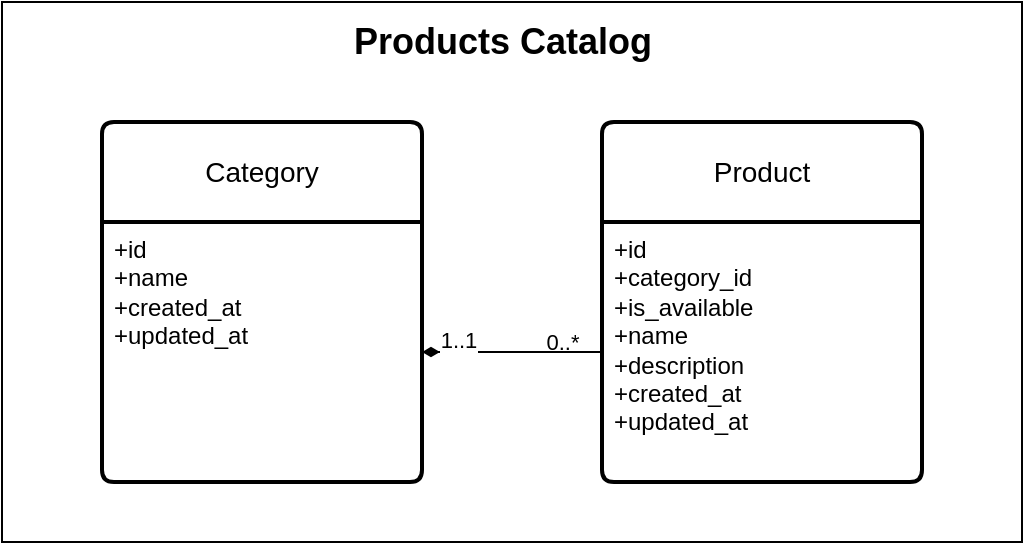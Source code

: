 <mxfile version="27.0.3">
  <diagram name="Page-1" id="Oh6NkAZ1T_bWOPgk7Vpn">
    <mxGraphModel dx="655" dy="383" grid="1" gridSize="10" guides="1" tooltips="1" connect="1" arrows="1" fold="1" page="1" pageScale="1" pageWidth="850" pageHeight="1100" math="0" shadow="0">
      <root>
        <mxCell id="0" />
        <mxCell id="1" parent="0" />
        <mxCell id="jt6wUPw65jqT-OyrpUs2-2" value="" style="rounded=0;whiteSpace=wrap;html=1;" vertex="1" parent="1">
          <mxGeometry x="80" y="20" width="510" height="270" as="geometry" />
        </mxCell>
        <mxCell id="bNnh8dUSCuRFfiPYBDCW-1" value="Product" style="swimlane;childLayout=stackLayout;horizontal=1;startSize=50;horizontalStack=0;rounded=1;fontSize=14;fontStyle=0;strokeWidth=2;resizeParent=0;resizeLast=1;shadow=0;dashed=0;align=center;arcSize=4;whiteSpace=wrap;html=1;" parent="1" vertex="1">
          <mxGeometry x="380" y="80" width="160" height="180" as="geometry" />
        </mxCell>
        <mxCell id="bNnh8dUSCuRFfiPYBDCW-2" value="+id&lt;div&gt;+category_id&lt;br&gt;+is_available&lt;br&gt;+name&lt;br&gt;+description&lt;div&gt;+created_at&lt;/div&gt;&lt;div&gt;+updated_at&lt;/div&gt;&lt;/div&gt;" style="align=left;strokeColor=none;fillColor=none;spacingLeft=4;spacingRight=4;fontSize=12;verticalAlign=top;resizable=0;rotatable=0;part=1;html=1;whiteSpace=wrap;" parent="bNnh8dUSCuRFfiPYBDCW-1" vertex="1">
          <mxGeometry y="50" width="160" height="130" as="geometry" />
        </mxCell>
        <mxCell id="hy9HGPHfDR2CPW-qq6lx-1" value="Category" style="swimlane;childLayout=stackLayout;horizontal=1;startSize=50;horizontalStack=0;rounded=1;fontSize=14;fontStyle=0;strokeWidth=2;resizeParent=0;resizeLast=1;shadow=0;dashed=0;align=center;arcSize=4;whiteSpace=wrap;html=1;" parent="1" vertex="1">
          <mxGeometry x="130" y="80" width="160" height="180" as="geometry" />
        </mxCell>
        <mxCell id="hy9HGPHfDR2CPW-qq6lx-2" value="+id&lt;div&gt;+name&lt;br&gt;&lt;div&gt;+created_at&lt;/div&gt;&lt;div&gt;+updated_at&lt;/div&gt;&lt;/div&gt;" style="align=left;strokeColor=none;fillColor=none;spacingLeft=4;spacingRight=4;fontSize=12;verticalAlign=top;resizable=0;rotatable=0;part=1;html=1;whiteSpace=wrap;" parent="hy9HGPHfDR2CPW-qq6lx-1" vertex="1">
          <mxGeometry y="50" width="160" height="130" as="geometry" />
        </mxCell>
        <mxCell id="hy9HGPHfDR2CPW-qq6lx-3" style="edgeStyle=orthogonalEdgeStyle;rounded=0;orthogonalLoop=1;jettySize=auto;html=1;endArrow=none;startFill=0;" parent="1" source="hy9HGPHfDR2CPW-qq6lx-2" target="bNnh8dUSCuRFfiPYBDCW-2" edge="1">
          <mxGeometry relative="1" as="geometry" />
        </mxCell>
        <mxCell id="hy9HGPHfDR2CPW-qq6lx-4" value="0..*" style="edgeLabel;html=1;align=center;verticalAlign=middle;resizable=0;points=[];" parent="hy9HGPHfDR2CPW-qq6lx-3" vertex="1" connectable="0">
          <mxGeometry x="0.444" y="-1" relative="1" as="geometry">
            <mxPoint x="5" y="-6" as="offset" />
          </mxGeometry>
        </mxCell>
        <mxCell id="hy9HGPHfDR2CPW-qq6lx-5" value="" style="edgeStyle=orthogonalEdgeStyle;rounded=0;orthogonalLoop=1;jettySize=auto;html=1;endArrow=diamondThin;startFill=0;startArrow=none;endFill=1;" parent="1" source="bNnh8dUSCuRFfiPYBDCW-2" target="hy9HGPHfDR2CPW-qq6lx-2" edge="1">
          <mxGeometry relative="1" as="geometry" />
        </mxCell>
        <mxCell id="hy9HGPHfDR2CPW-qq6lx-7" value="1..1" style="edgeLabel;html=1;align=center;verticalAlign=middle;resizable=0;points=[];" parent="1" vertex="1" connectable="0">
          <mxGeometry x="319.996" y="190" as="geometry">
            <mxPoint x="-12" y="-1" as="offset" />
          </mxGeometry>
        </mxCell>
        <mxCell id="jt6wUPw65jqT-OyrpUs2-1" value="Products Catalog" style="text;html=1;align=center;verticalAlign=middle;resizable=0;points=[];autosize=1;strokeColor=none;fillColor=none;fontSize=18;fontStyle=1" vertex="1" parent="1">
          <mxGeometry x="250" y="20" width="160" height="40" as="geometry" />
        </mxCell>
      </root>
    </mxGraphModel>
  </diagram>
</mxfile>
